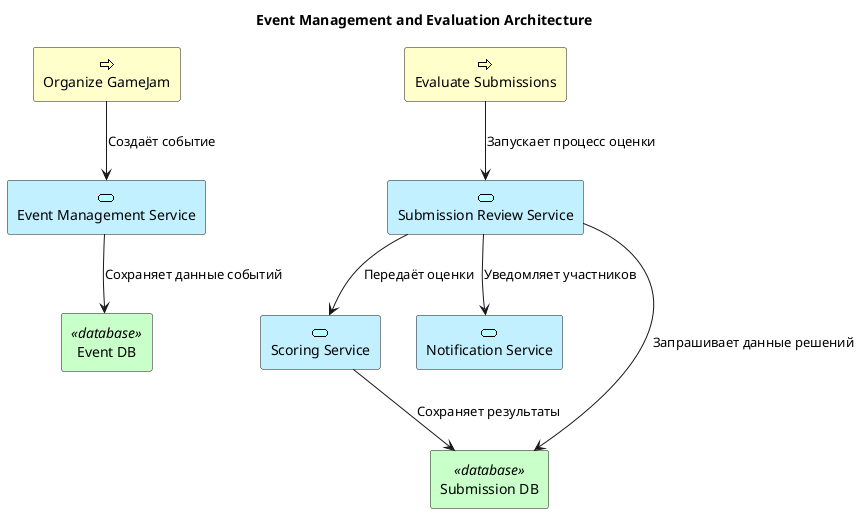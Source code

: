 @startuml
title Event Management and Evaluation Architecture

' Стиль и слои
archimate #Business "Organize GameJam" as OrganizeGameJam <<business-process>>
archimate #Business "Evaluate Submissions" as EvaluateSubmissions <<business-process>>
archimate #Application "Event Management Service" as EventService <<application-service>>
archimate #Application "Submission Review Service" as ReviewService <<application-service>>
archimate #Application "Scoring Service" as ScoringService <<application-service>>
archimate #Application "Notification Service" as NotificationService <<application-service>>
archimate #Technology "Event DB" as EventDB <<database>>
archimate #Technology "Submission DB" as SubmissionDB <<database>>

' Связи между элементами
OrganizeGameJam --> EventService : "Создаёт событие"
EvaluateSubmissions --> ReviewService : "Запускает процесс оценки"
ReviewService --> ScoringService : "Передаёт оценки"
ScoringService --> SubmissionDB : "Сохраняет результаты"
ReviewService --> SubmissionDB : "Запрашивает данные решений"
ReviewService --> NotificationService : "Уведомляет участников"
EventService --> EventDB : "Сохраняет данные событий"
@enduml
